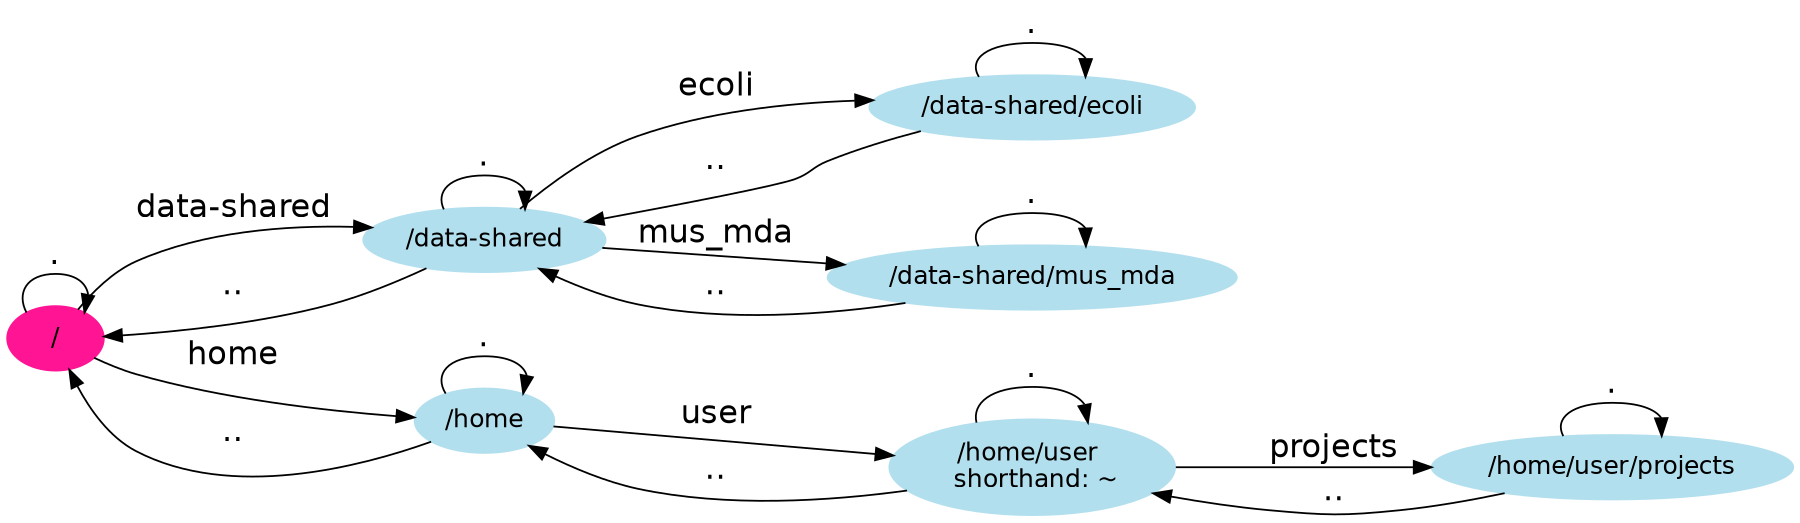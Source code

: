 digraph G {
  size="12,6";
  node [color=lightblue2, style=filled];
  rankdir = "LR";
  edge [fontname = "Helvetica" fontsize = 18]
  node [fontname = "Helvetica"]


  "/" [rank = "source" color = "deeppink" ]

  "/" -> "/" [label = "."]
  "/" -> "/data-shared" [label = "data-shared"]
  "/data-shared" -> "/" [label = ".."]
  "/data-shared" -> "/data-shared" [label = "."]

  "/data-shared" -> "/data-shared/ecoli" [label = "ecoli"]
  "/data-shared/ecoli" -> "/data-shared" [label = ".."]
  "/data-shared/ecoli" -> "/data-shared/ecoli" [label = "."]

  "/data-shared" -> "/data-shared/mus_mda" [label = "mus_mda"]
  "/data-shared/mus_mda" -> "/data-shared" [label = ".."]
  "/data-shared/mus_mda" -> "/data-shared/mus_mda" [label = "."]

  "/" -> "/home" [label = "home"]
  "/home" -> "/" [label = ".."]
  "/home" -> "/home" [label = "."]

  "/home/user" [label = "/home/user \n shorthand: ~"]
  "/home" -> "/home/user" [label = "user"]
  "/home/user" -> "/home" [label = ".."]
  "/home/user" -> "/home/user" [label = "."]

  "/home/user" -> "/home/user/projects" [label = "projects"]
  "/home/user/projects" -> "/home/user" [label = ".."]
  "/home/user/projects" -> "/home/user/projects" [label = "."]
}

